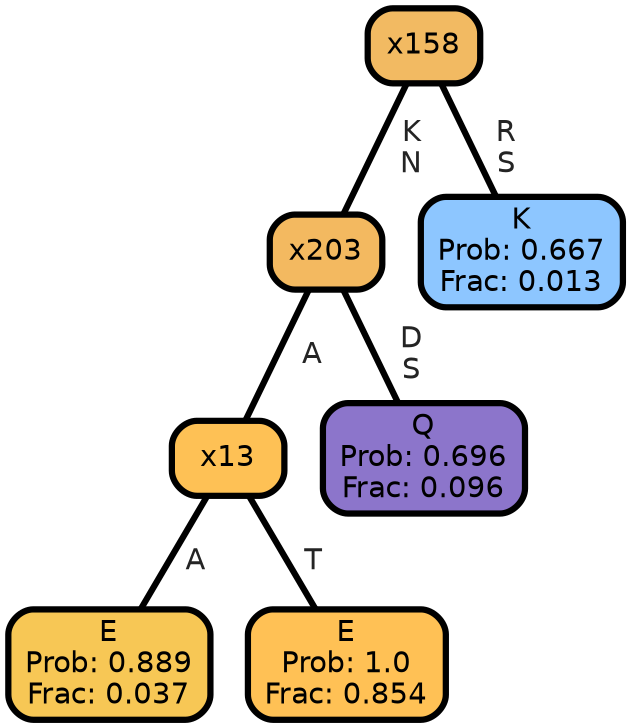 graph Tree {
node [shape=box, style="filled, rounded",color="black",penwidth="3",fontcolor="black",                 fontname=helvetica] ;
graph [ranksep="0 equally", splines=straight,                 bgcolor=transparent, dpi=200] ;
edge [fontname=helvetica, fontweight=bold,fontcolor=grey14,color=black] ;
0 [label="E
Prob: 0.889
Frac: 0.037", fillcolor="#f7c755"] ;
1 [label="x13", fillcolor="#fec155"] ;
2 [label="E
Prob: 1.0
Frac: 0.854", fillcolor="#ffc155"] ;
3 [label="x203", fillcolor="#f3b960"] ;
4 [label="Q
Prob: 0.696
Frac: 0.096", fillcolor="#8c75cb"] ;
5 [label="x158", fillcolor="#f2ba62"] ;
6 [label="K
Prob: 0.667
Frac: 0.013", fillcolor="#8dc6ff"] ;
1 -- 0 [label=" A",penwidth=3] ;
1 -- 2 [label=" T",penwidth=3] ;
3 -- 1 [label=" A",penwidth=3] ;
3 -- 4 [label=" D\n S",penwidth=3] ;
5 -- 3 [label=" K\n N",penwidth=3] ;
5 -- 6 [label=" R\n S",penwidth=3] ;
{rank = same;}}